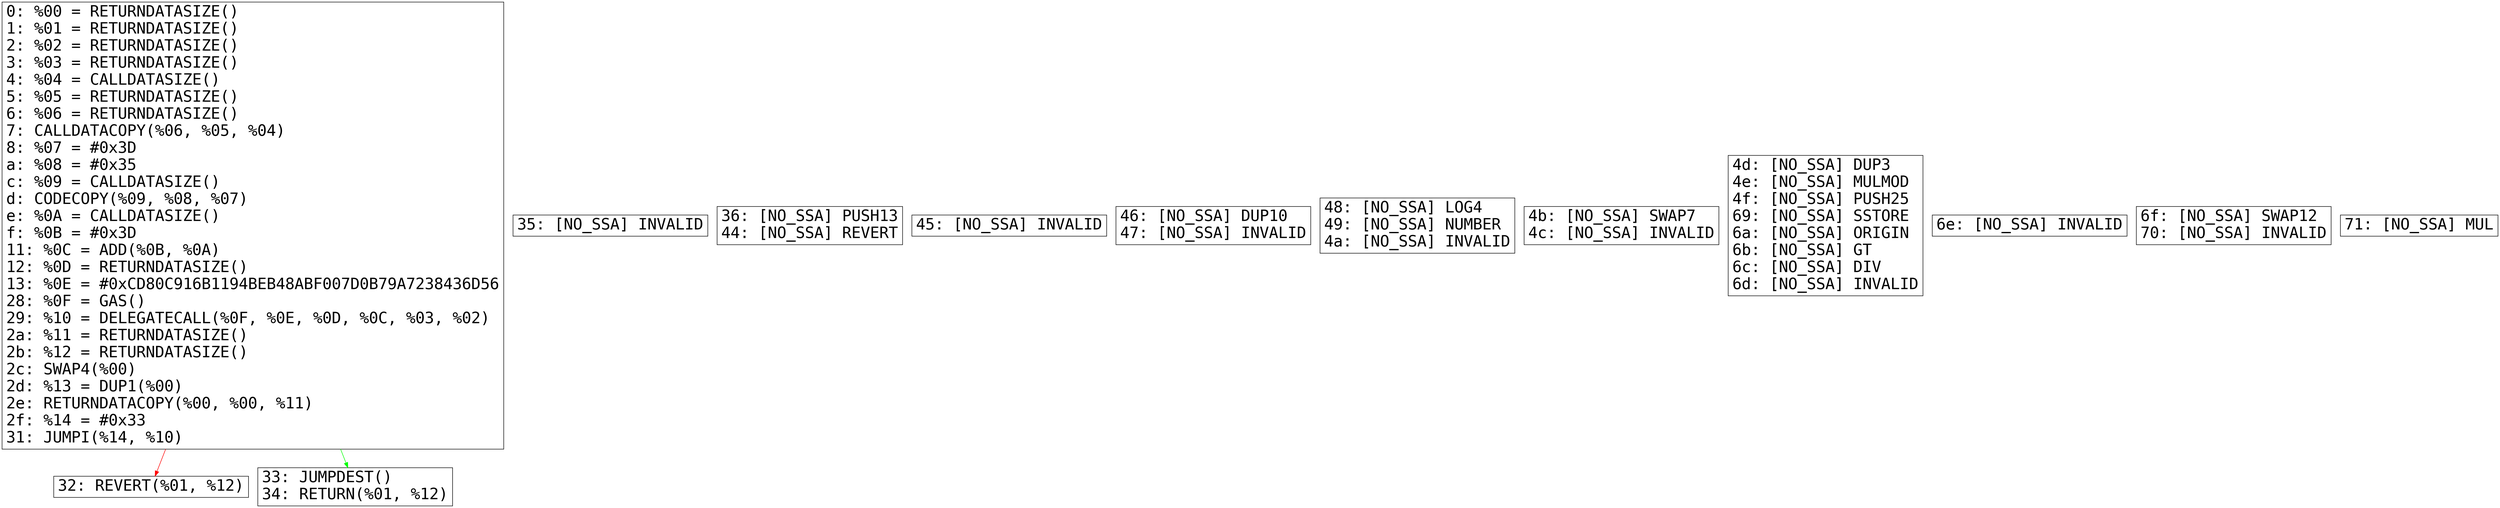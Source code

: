 digraph "graph.cfg.gv" {
	subgraph global {
		node [fontname=Courier fontsize=30.0 rank=same shape=box]
		block_0 [label="0: %00 = RETURNDATASIZE()\l1: %01 = RETURNDATASIZE()\l2: %02 = RETURNDATASIZE()\l3: %03 = RETURNDATASIZE()\l4: %04 = CALLDATASIZE()\l5: %05 = RETURNDATASIZE()\l6: %06 = RETURNDATASIZE()\l7: CALLDATACOPY(%06, %05, %04)\l8: %07 = #0x3D\la: %08 = #0x35\lc: %09 = CALLDATASIZE()\ld: CODECOPY(%09, %08, %07)\le: %0A = CALLDATASIZE()\lf: %0B = #0x3D\l11: %0C = ADD(%0B, %0A)\l12: %0D = RETURNDATASIZE()\l13: %0E = #0xCD80C916B1194BEB48ABF007D0B79A7238436D56\l28: %0F = GAS()\l29: %10 = DELEGATECALL(%0F, %0E, %0D, %0C, %03, %02)\l2a: %11 = RETURNDATASIZE()\l2b: %12 = RETURNDATASIZE()\l2c: SWAP4(%00)\l2d: %13 = DUP1(%00)\l2e: RETURNDATACOPY(%00, %00, %11)\l2f: %14 = #0x33\l31: JUMPI(%14, %10)\l"]
		block_32 [label="32: REVERT(%01, %12)\l"]
		block_33 [label="33: JUMPDEST()\l34: RETURN(%01, %12)\l"]
		block_35 [label="35: [NO_SSA] INVALID\l"]
		block_36 [label="36: [NO_SSA] PUSH13\l44: [NO_SSA] REVERT\l"]
		block_45 [label="45: [NO_SSA] INVALID\l"]
		block_46 [label="46: [NO_SSA] DUP10\l47: [NO_SSA] INVALID\l"]
		block_48 [label="48: [NO_SSA] LOG4\l49: [NO_SSA] NUMBER\l4a: [NO_SSA] INVALID\l"]
		block_4b [label="4b: [NO_SSA] SWAP7\l4c: [NO_SSA] INVALID\l"]
		block_4d [label="4d: [NO_SSA] DUP3\l4e: [NO_SSA] MULMOD\l4f: [NO_SSA] PUSH25\l69: [NO_SSA] SSTORE\l6a: [NO_SSA] ORIGIN\l6b: [NO_SSA] GT\l6c: [NO_SSA] DIV\l6d: [NO_SSA] INVALID\l"]
		block_6e [label="6e: [NO_SSA] INVALID\l"]
		block_6f [label="6f: [NO_SSA] SWAP12\l70: [NO_SSA] INVALID\l"]
		block_71 [label="71: [NO_SSA] MUL\l"]
	}
	block_0 -> block_33 [color=green]
	block_0 -> block_32 [color=red]
}
